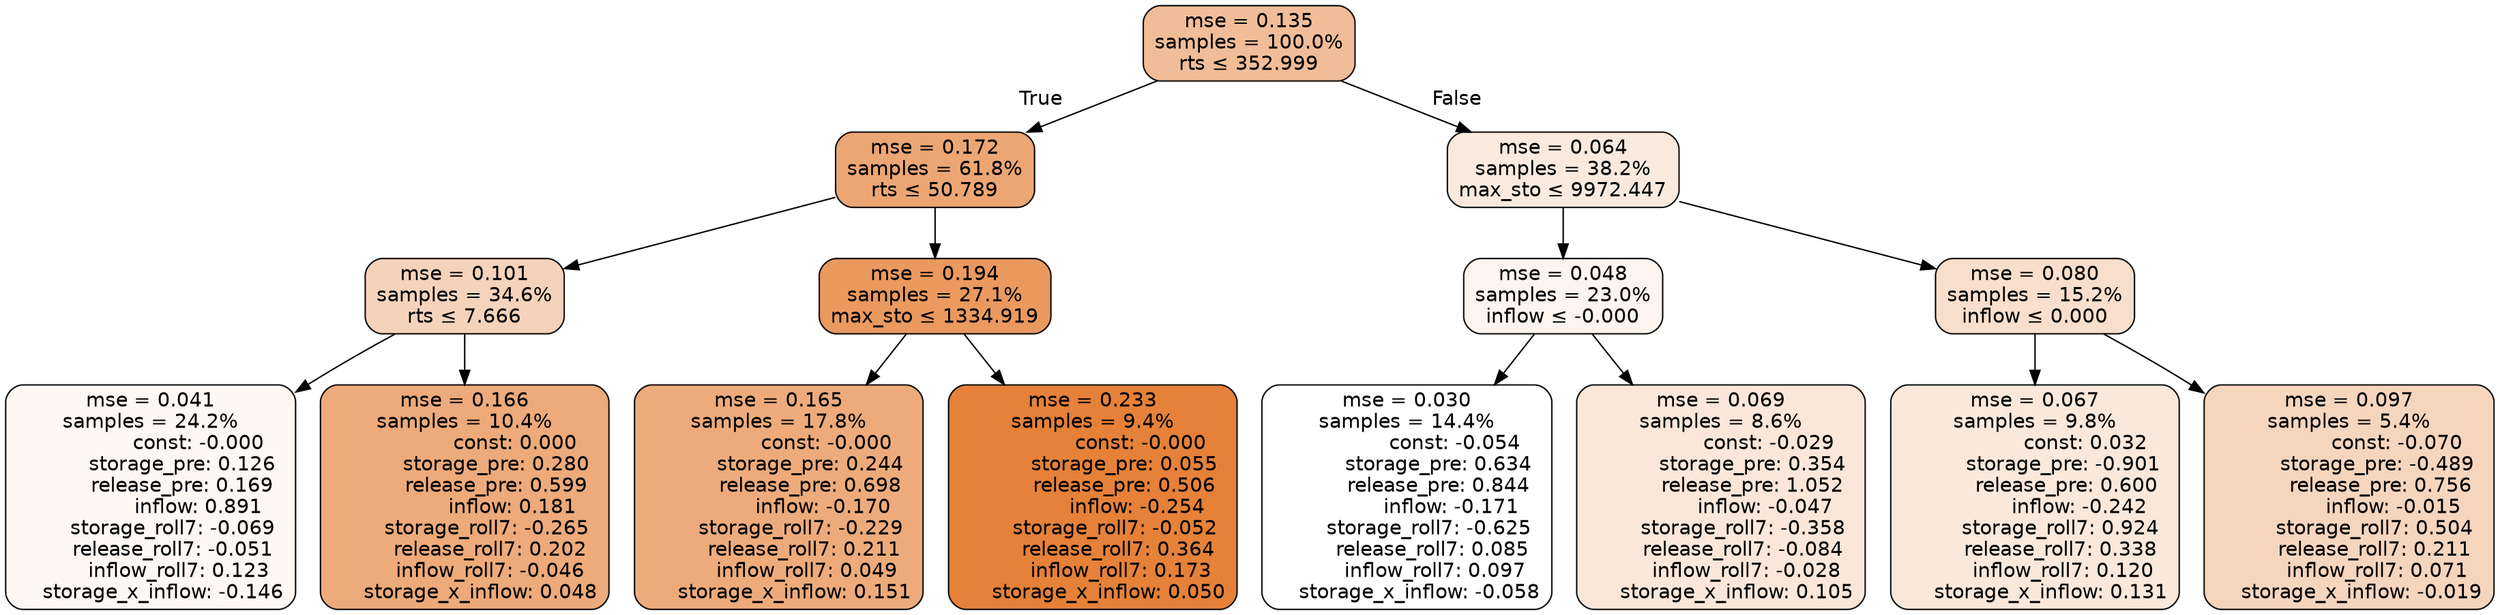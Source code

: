 digraph tree {
bgcolor="transparent"
node [shape=rectangle, style="filled, rounded", color="black", fontname=helvetica] ;
edge [fontname=helvetica] ;
	"0" [label="mse = 0.135
samples = 100.0%
rts &le; 352.999", fillcolor="#f1bd98"]
	"1" [label="mse = 0.172
samples = 61.8%
rts &le; 50.789", fillcolor="#eca674"]
	"2" [label="mse = 0.101
samples = 34.6%
rts &le; 7.666", fillcolor="#f5d3ba"]
	"3" [label="mse = 0.041
samples = 24.2%
               const: -0.000
          storage_pre: 0.126
          release_pre: 0.169
               inflow: 0.891
       storage_roll7: -0.069
       release_roll7: -0.051
         inflow_roll7: 0.123
    storage_x_inflow: -0.146", fillcolor="#fdf8f4"]
	"4" [label="mse = 0.166
samples = 10.4%
                const: 0.000
          storage_pre: 0.280
          release_pre: 0.599
               inflow: 0.181
       storage_roll7: -0.265
        release_roll7: 0.202
        inflow_roll7: -0.046
     storage_x_inflow: 0.048", fillcolor="#edaa7a"]
	"5" [label="mse = 0.194
samples = 27.1%
max_sto &le; 1334.919", fillcolor="#ea995f"]
	"6" [label="mse = 0.165
samples = 17.8%
               const: -0.000
          storage_pre: 0.244
          release_pre: 0.698
              inflow: -0.170
       storage_roll7: -0.229
        release_roll7: 0.211
         inflow_roll7: 0.049
     storage_x_inflow: 0.151", fillcolor="#edab7b"]
	"7" [label="mse = 0.233
samples = 9.4%
               const: -0.000
          storage_pre: 0.055
          release_pre: 0.506
              inflow: -0.254
       storage_roll7: -0.052
        release_roll7: 0.364
         inflow_roll7: 0.173
     storage_x_inflow: 0.050", fillcolor="#e58139"]
	"8" [label="mse = 0.064
samples = 38.2%
max_sto &le; 9972.447", fillcolor="#faeade"]
	"9" [label="mse = 0.048
samples = 23.0%
inflow &le; -0.000", fillcolor="#fcf4ee"]
	"10" [label="mse = 0.030
samples = 14.4%
               const: -0.054
          storage_pre: 0.634
          release_pre: 0.844
              inflow: -0.171
       storage_roll7: -0.625
        release_roll7: 0.085
         inflow_roll7: 0.097
    storage_x_inflow: -0.058", fillcolor="#ffffff"]
	"11" [label="mse = 0.069
samples = 8.6%
               const: -0.029
          storage_pre: 0.354
          release_pre: 1.052
              inflow: -0.047
       storage_roll7: -0.358
       release_roll7: -0.084
        inflow_roll7: -0.028
     storage_x_inflow: 0.105", fillcolor="#fae7d9"]
	"12" [label="mse = 0.080
samples = 15.2%
inflow &le; 0.000", fillcolor="#f8dfcd"]
	"13" [label="mse = 0.067
samples = 9.8%
                const: 0.032
         storage_pre: -0.901
          release_pre: 0.600
              inflow: -0.242
        storage_roll7: 0.924
        release_roll7: 0.338
         inflow_roll7: 0.120
     storage_x_inflow: 0.131", fillcolor="#fae8db"]
	"14" [label="mse = 0.097
samples = 5.4%
               const: -0.070
         storage_pre: -0.489
          release_pre: 0.756
              inflow: -0.015
        storage_roll7: 0.504
        release_roll7: 0.211
         inflow_roll7: 0.071
    storage_x_inflow: -0.019", fillcolor="#f6d5bd"]

	"0" -> "1" [labeldistance=2.5, labelangle=45, headlabel="True"]
	"1" -> "2"
	"2" -> "3"
	"2" -> "4"
	"1" -> "5"
	"5" -> "6"
	"5" -> "7"
	"0" -> "8" [labeldistance=2.5, labelangle=-45, headlabel="False"]
	"8" -> "9"
	"9" -> "10"
	"9" -> "11"
	"8" -> "12"
	"12" -> "13"
	"12" -> "14"
}